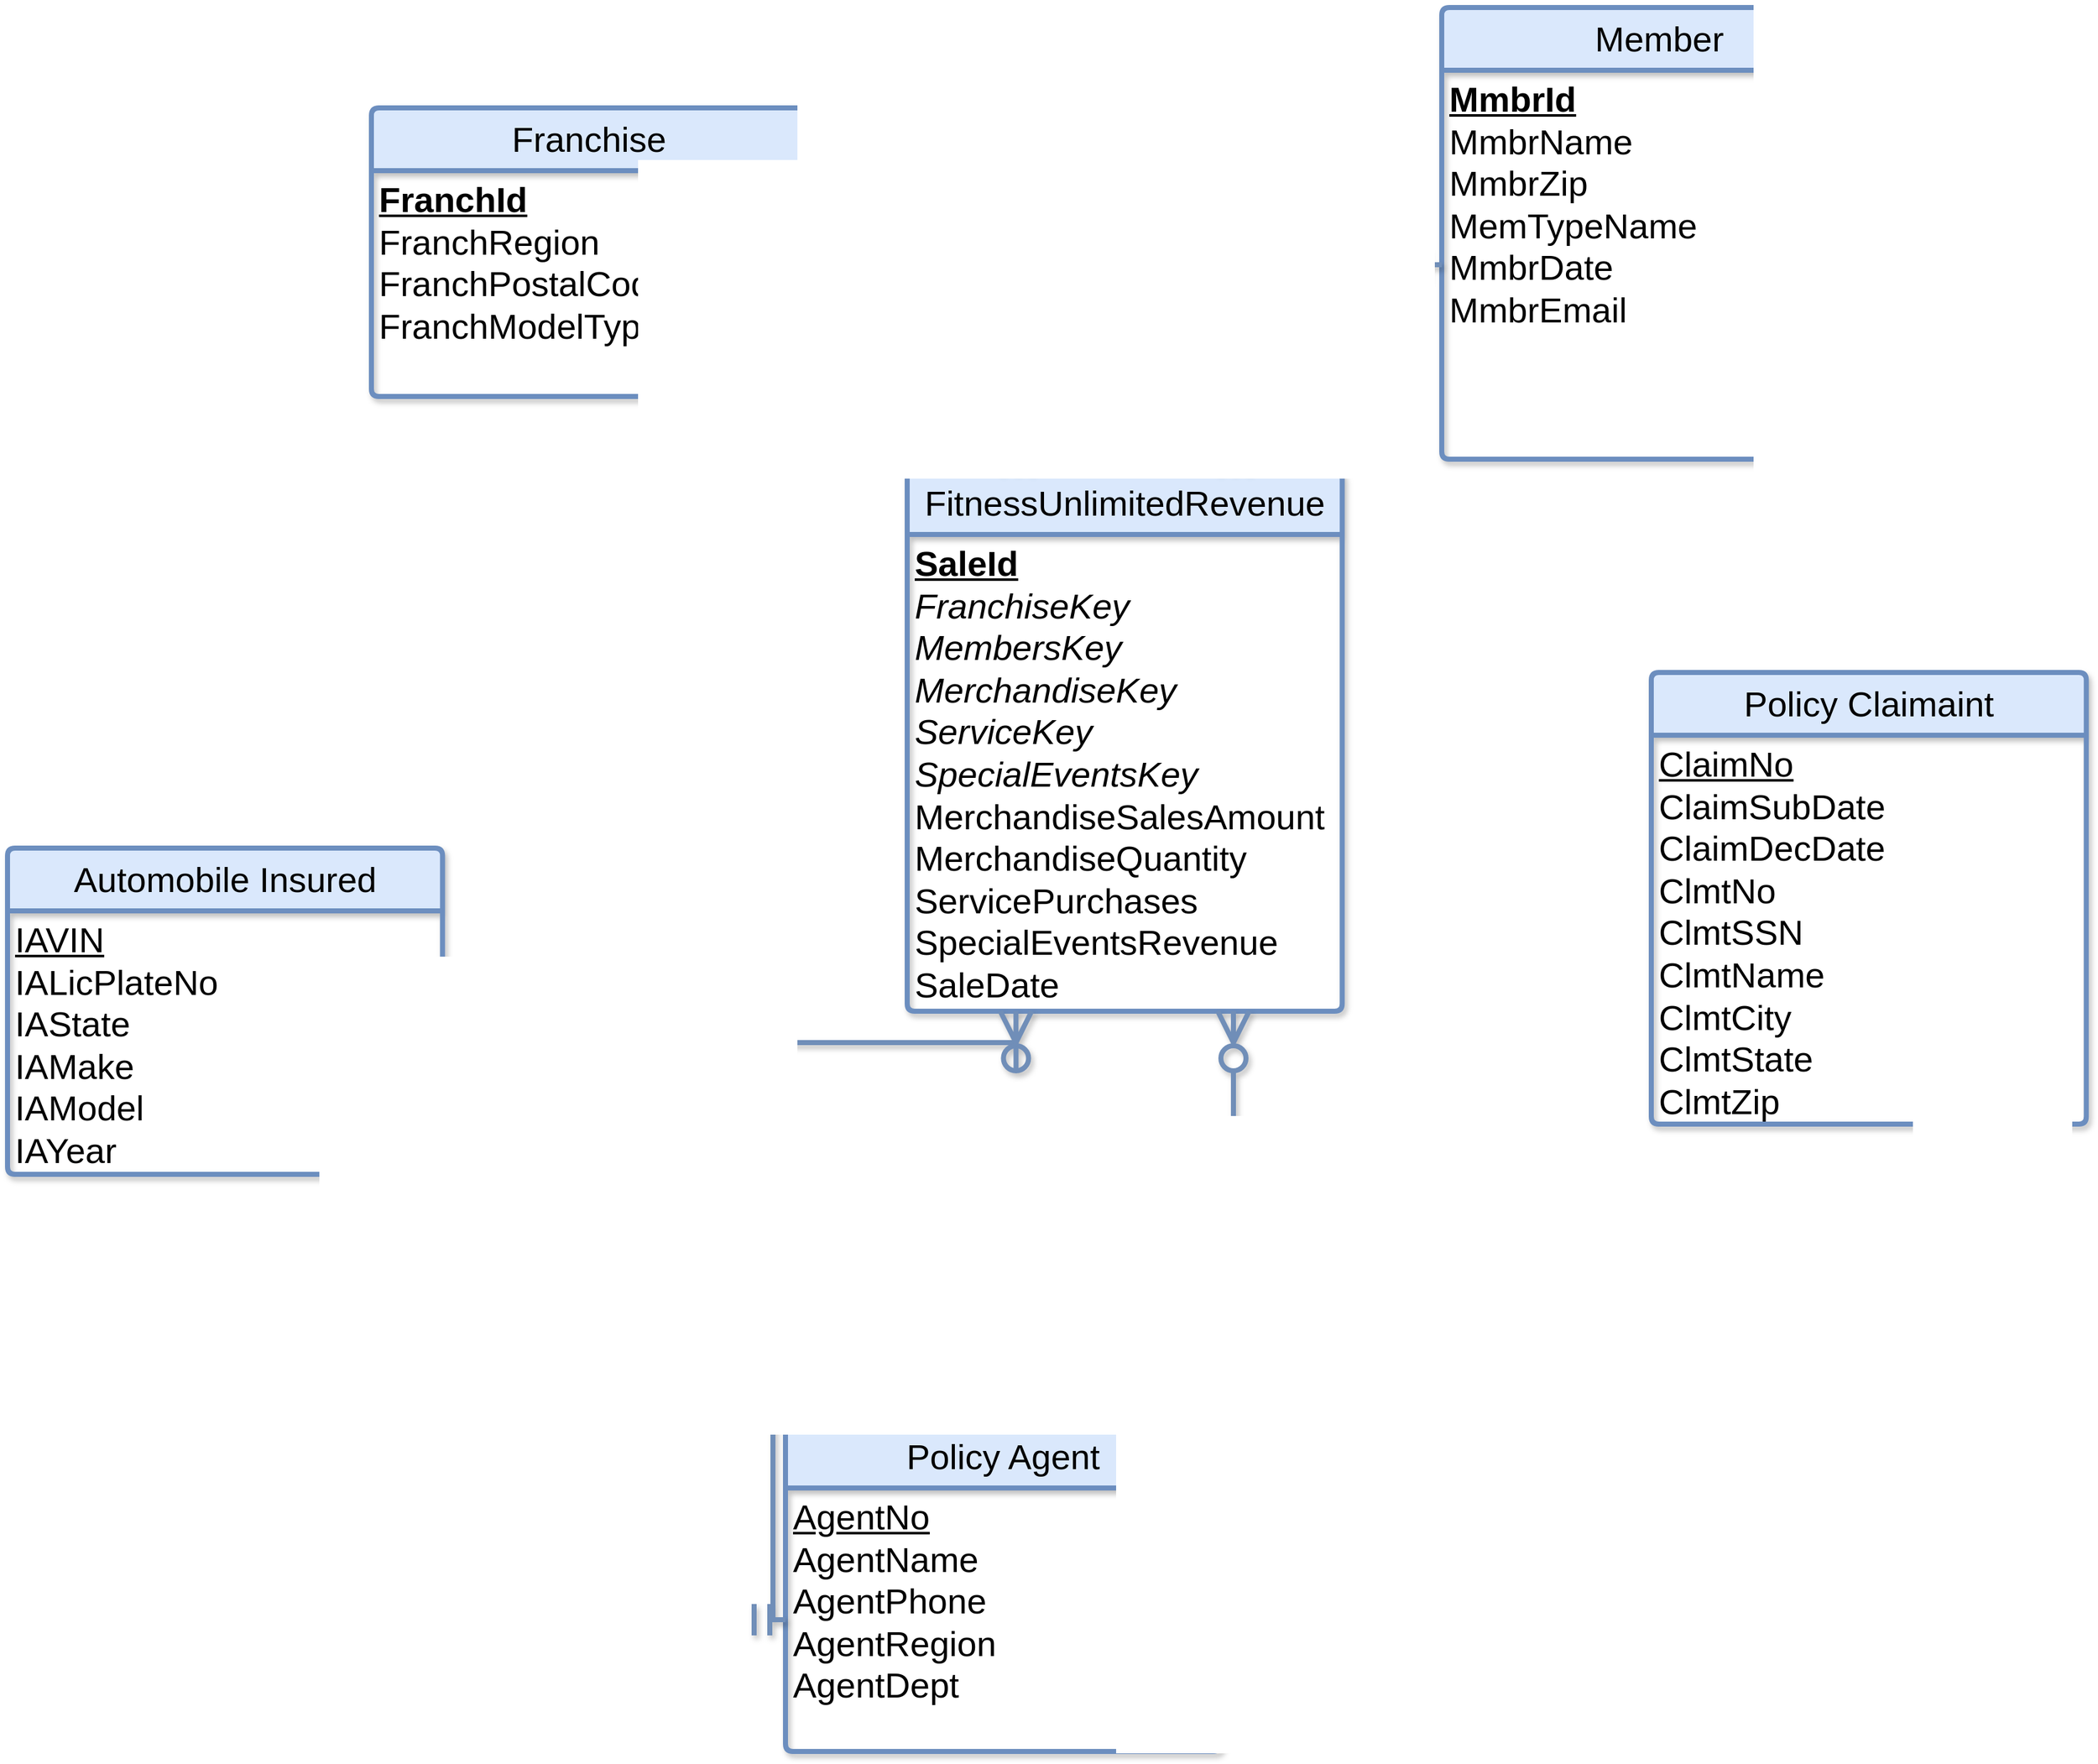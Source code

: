 <mxfile version="24.7.1" type="github">
  <diagram name="Page-1" id="iT9DaIpaGJqp6n3xvXlG">
    <mxGraphModel dx="5809" dy="1747" grid="1" gridSize="10" guides="1" tooltips="1" connect="1" arrows="1" fold="1" page="1" pageScale="1" pageWidth="1200" pageHeight="1600" math="0" shadow="0">
      <root>
        <mxCell id="0" />
        <mxCell id="1" parent="0" />
        <mxCell id="ycTeAINh5T_Rmf09A5X7-1" value="FitnessUnlimitedRevenue" style="swimlane;childLayout=stackLayout;horizontal=1;startSize=50;horizontalStack=0;rounded=1;fontSize=28;fontStyle=0;strokeWidth=4;resizeParent=0;resizeLast=1;shadow=1;dashed=0;align=center;arcSize=4;whiteSpace=wrap;html=1;fillColor=#dae8fc;strokeColor=#6c8ebf;perimeterSpacing=0;" vertex="1" parent="1">
          <mxGeometry x="427" y="490" width="346.67" height="430" as="geometry" />
        </mxCell>
        <mxCell id="ycTeAINh5T_Rmf09A5X7-2" value="&lt;div&gt;&lt;b style=&quot;&quot;&gt;&lt;u style=&quot;&quot;&gt;SaleId&lt;/u&gt;&lt;/b&gt;&lt;/div&gt;&lt;i&gt;FranchiseKey&lt;/i&gt;&lt;div&gt;&lt;i&gt;MembersKey&lt;/i&gt;&lt;i&gt;&lt;br&gt;&lt;/i&gt;&lt;div&gt;&lt;i&gt;MerchandiseKey&lt;/i&gt;&lt;/div&gt;&lt;div&gt;&lt;i&gt;ServiceKey&lt;/i&gt;&lt;/div&gt;&lt;div&gt;&lt;i&gt;SpecialEventsKey&lt;/i&gt;&lt;/div&gt;&lt;div&gt;MerchandiseSalesAmount&lt;/div&gt;&lt;div&gt;MerchandiseQuantity&lt;/div&gt;&lt;div&gt;ServicePurchases&lt;/div&gt;&lt;div&gt;SpecialEventsRevenue&lt;/div&gt;&lt;div&gt;SaleDate&lt;br&gt;&lt;div style=&quot;font-size: 27px;&quot;&gt;&lt;br&gt;&lt;/div&gt;&lt;/div&gt;&lt;/div&gt;" style="align=left;strokeColor=none;fillColor=none;spacingLeft=4;fontSize=28;verticalAlign=top;resizable=0;rotatable=0;part=1;html=1;" vertex="1" parent="ycTeAINh5T_Rmf09A5X7-1">
          <mxGeometry y="50" width="346.67" height="380" as="geometry" />
        </mxCell>
        <mxCell id="ycTeAINh5T_Rmf09A5X7-3" value="Automobile Insured" style="swimlane;childLayout=stackLayout;horizontal=1;startSize=50;horizontalStack=0;rounded=1;fontSize=28;fontStyle=0;strokeWidth=4;resizeParent=0;resizeLast=1;shadow=1;dashed=0;align=center;arcSize=4;whiteSpace=wrap;html=1;fillColor=#dae8fc;strokeColor=#6c8ebf;perimeterSpacing=0;" vertex="1" parent="1">
          <mxGeometry x="-290" y="790" width="346.67" height="260" as="geometry" />
        </mxCell>
        <mxCell id="ycTeAINh5T_Rmf09A5X7-4" value="&lt;u style=&quot;font-size: 28px;&quot;&gt;IAVIN&lt;/u&gt;&lt;div style=&quot;font-size: 28px;&quot;&gt;IALicPlateNo&lt;/div&gt;&lt;div style=&quot;font-size: 28px;&quot;&gt;IAState&lt;/div&gt;&lt;div style=&quot;font-size: 28px;&quot;&gt;IAMake&lt;/div&gt;&lt;div style=&quot;font-size: 28px;&quot;&gt;IAModel&lt;/div&gt;&lt;div style=&quot;font-size: 28px;&quot;&gt;IAYear&lt;/div&gt;&lt;div style=&quot;font-size: 28px;&quot;&gt;&lt;br style=&quot;font-size: 28px;&quot;&gt;&lt;/div&gt;" style="align=left;strokeColor=none;fillColor=none;spacingLeft=4;fontSize=28;verticalAlign=top;resizable=0;rotatable=0;part=1;html=1;" vertex="1" parent="ycTeAINh5T_Rmf09A5X7-3">
          <mxGeometry y="50" width="346.67" height="210" as="geometry" />
        </mxCell>
        <mxCell id="ycTeAINh5T_Rmf09A5X7-5" value="Policy Agent" style="swimlane;childLayout=stackLayout;horizontal=1;startSize=50;horizontalStack=0;rounded=1;fontSize=28;fontStyle=0;strokeWidth=4;resizeParent=0;resizeLast=1;shadow=1;dashed=0;align=center;arcSize=4;whiteSpace=wrap;html=1;fillColor=#dae8fc;strokeColor=#6c8ebf;perimeterSpacing=0;" vertex="1" parent="1">
          <mxGeometry x="330" y="1250" width="346.67" height="260" as="geometry" />
        </mxCell>
        <mxCell id="ycTeAINh5T_Rmf09A5X7-6" value="&lt;u style=&quot;font-size: 28px;&quot;&gt;AgentNo&lt;/u&gt;&lt;div style=&quot;font-size: 28px;&quot;&gt;AgentName&lt;/div&gt;&lt;div style=&quot;font-size: 28px;&quot;&gt;AgentPhone&lt;/div&gt;&lt;div style=&quot;font-size: 28px;&quot;&gt;AgentRegion&lt;/div&gt;&lt;div style=&quot;font-size: 28px;&quot;&gt;AgentDept&lt;/div&gt;&lt;div style=&quot;font-size: 28px;&quot;&gt;&lt;br style=&quot;font-size: 28px;&quot;&gt;&lt;/div&gt;" style="align=left;strokeColor=none;fillColor=none;spacingLeft=4;fontSize=28;verticalAlign=top;resizable=0;rotatable=0;part=1;html=1;" vertex="1" parent="ycTeAINh5T_Rmf09A5X7-5">
          <mxGeometry y="50" width="346.67" height="210" as="geometry" />
        </mxCell>
        <mxCell id="ycTeAINh5T_Rmf09A5X7-7" value="Franchise" style="swimlane;childLayout=stackLayout;horizontal=1;startSize=50;horizontalStack=0;rounded=1;fontSize=28;fontStyle=0;strokeWidth=4;resizeParent=0;resizeLast=1;shadow=1;dashed=0;align=center;arcSize=4;whiteSpace=wrap;html=1;fillColor=#dae8fc;strokeColor=#6c8ebf;perimeterSpacing=0;fillStyle=auto;labelBackgroundColor=none;labelBorderColor=none;" vertex="1" parent="1">
          <mxGeometry y="200" width="346.67" height="230" as="geometry" />
        </mxCell>
        <mxCell id="ycTeAINh5T_Rmf09A5X7-8" value="&lt;u style=&quot;font-size: 28px;&quot;&gt;&lt;b&gt;FranchId&lt;/b&gt;&lt;/u&gt;&lt;div style=&quot;font-size: 28px;&quot;&gt;FranchRegion&lt;/div&gt;&lt;div style=&quot;font-size: 28px;&quot;&gt;FranchPostalCode&lt;/div&gt;&lt;div style=&quot;font-size: 28px;&quot;&gt;FranchModelType&lt;/div&gt;&lt;div style=&quot;font-size: 28px;&quot;&gt;&lt;br&gt;&lt;/div&gt;&lt;div style=&quot;font-size: 28px;&quot;&gt;&lt;br style=&quot;font-size: 28px;&quot;&gt;&lt;/div&gt;" style="align=left;strokeColor=none;fillColor=none;spacingLeft=4;fontSize=28;verticalAlign=top;resizable=0;rotatable=0;part=1;html=1;" vertex="1" parent="ycTeAINh5T_Rmf09A5X7-7">
          <mxGeometry y="50" width="346.67" height="180" as="geometry" />
        </mxCell>
        <mxCell id="ycTeAINh5T_Rmf09A5X7-9" value="Member" style="swimlane;childLayout=stackLayout;horizontal=1;startSize=50;horizontalStack=0;rounded=1;fontSize=28;fontStyle=0;strokeWidth=4;resizeParent=0;resizeLast=1;shadow=1;dashed=0;align=center;arcSize=4;whiteSpace=wrap;html=1;fillColor=#dae8fc;strokeColor=#6c8ebf;perimeterSpacing=0;" vertex="1" parent="1">
          <mxGeometry x="853" y="120" width="346.67" height="360" as="geometry" />
        </mxCell>
        <mxCell id="ycTeAINh5T_Rmf09A5X7-10" value="&lt;b&gt;&lt;u&gt;MmbrId&lt;/u&gt;&lt;/b&gt;&lt;br&gt;&lt;div style=&quot;font-size: 28px;&quot;&gt;MmbrName&lt;/div&gt;&lt;div style=&quot;font-size: 28px;&quot;&gt;MmbrZip&lt;/div&gt;&lt;div style=&quot;font-size: 28px;&quot;&gt;MemTypeName&lt;/div&gt;&lt;div style=&quot;font-size: 28px;&quot;&gt;MmbrDate&lt;/div&gt;&lt;div style=&quot;font-size: 28px;&quot;&gt;MmbrEmail&lt;/div&gt;&lt;div style=&quot;font-size: 28px;&quot;&gt;&lt;br style=&quot;font-size: 28px;&quot;&gt;&lt;/div&gt;" style="align=left;strokeColor=none;fillColor=none;spacingLeft=4;fontSize=28;verticalAlign=top;resizable=0;rotatable=0;part=1;html=1;" vertex="1" parent="ycTeAINh5T_Rmf09A5X7-9">
          <mxGeometry y="50" width="346.67" height="310" as="geometry" />
        </mxCell>
        <mxCell id="ycTeAINh5T_Rmf09A5X7-11" value="" style="edgeStyle=orthogonalEdgeStyle;fontSize=12;html=1;endArrow=ERmandOne;startArrow=ERzeroToMany;rounded=0;strokeWidth=4;strokeColor=#708eb8;startFill=0;entryX=0;entryY=0.5;entryDx=0;entryDy=0;exitX=0.75;exitY=0;exitDx=0;exitDy=0;endSize=20;startSize=20;shadow=1;" edge="1" parent="1" source="ycTeAINh5T_Rmf09A5X7-1" target="ycTeAINh5T_Rmf09A5X7-10">
          <mxGeometry width="100" height="100" relative="1" as="geometry">
            <mxPoint x="640" y="410" as="sourcePoint" />
            <mxPoint x="740" y="310" as="targetPoint" />
          </mxGeometry>
        </mxCell>
        <mxCell id="ycTeAINh5T_Rmf09A5X7-12" value="" style="edgeStyle=orthogonalEdgeStyle;fontSize=12;html=1;endArrow=ERzeroToMany;startArrow=ERmandOne;rounded=0;strokeWidth=4;strokeColor=#708eb8;startFill=0;entryX=0.25;entryY=1;entryDx=0;entryDy=0;exitX=1;exitY=0.5;exitDx=0;exitDy=0;endSize=20;startSize=20;endFill=0;shadow=1;" edge="1" parent="1" source="ycTeAINh5T_Rmf09A5X7-4" target="ycTeAINh5T_Rmf09A5X7-2">
          <mxGeometry width="100" height="100" relative="1" as="geometry">
            <mxPoint x="180" y="815" as="sourcePoint" />
            <mxPoint x="267" y="540" as="targetPoint" />
          </mxGeometry>
        </mxCell>
        <mxCell id="ycTeAINh5T_Rmf09A5X7-13" value="" style="edgeStyle=orthogonalEdgeStyle;fontSize=12;html=1;endArrow=ERmandOne;startArrow=ERzeroToMany;rounded=0;strokeWidth=4;strokeColor=#708eb8;startFill=0;entryX=0;entryY=0.5;entryDx=0;entryDy=0;exitX=0.75;exitY=1;exitDx=0;exitDy=0;endSize=20;startSize=20;shadow=1;" edge="1" parent="1" source="ycTeAINh5T_Rmf09A5X7-2" target="ycTeAINh5T_Rmf09A5X7-6">
          <mxGeometry width="100" height="100" relative="1" as="geometry">
            <mxPoint x="1020" y="800" as="sourcePoint" />
            <mxPoint x="1107" y="525" as="targetPoint" />
          </mxGeometry>
        </mxCell>
        <mxCell id="ycTeAINh5T_Rmf09A5X7-14" value="" style="edgeStyle=orthogonalEdgeStyle;fontSize=12;html=1;endArrow=ERmandOne;startArrow=ERzeroToMany;rounded=0;strokeWidth=4;strokeColor=#708eb8;startFill=0;entryX=1;entryY=0.421;entryDx=0;entryDy=0;exitX=0.25;exitY=0;exitDx=0;exitDy=0;endSize=20;startSize=20;entryPerimeter=0;shadow=1;" edge="1" parent="1" source="ycTeAINh5T_Rmf09A5X7-1" target="ycTeAINh5T_Rmf09A5X7-8">
          <mxGeometry width="100" height="100" relative="1" as="geometry">
            <mxPoint x="400" y="455" as="sourcePoint" />
            <mxPoint x="487" y="180" as="targetPoint" />
          </mxGeometry>
        </mxCell>
        <mxCell id="ycTeAINh5T_Rmf09A5X7-15" value="Policy Claimaint" style="swimlane;childLayout=stackLayout;horizontal=1;startSize=50;horizontalStack=0;rounded=1;fontSize=28;fontStyle=0;strokeWidth=4;resizeParent=0;resizeLast=1;shadow=1;dashed=0;align=center;arcSize=4;whiteSpace=wrap;html=1;fillColor=#dae8fc;strokeColor=#6c8ebf;perimeterSpacing=0;" vertex="1" parent="1">
          <mxGeometry x="1020" y="650" width="346.67" height="360" as="geometry" />
        </mxCell>
        <mxCell id="ycTeAINh5T_Rmf09A5X7-16" value="&lt;u style=&quot;font-size: 28px;&quot;&gt;ClaimNo&lt;/u&gt;&lt;div style=&quot;font-size: 28px;&quot;&gt;ClaimSubDate&lt;/div&gt;&lt;div style=&quot;font-size: 28px;&quot;&gt;ClaimDecDate&lt;/div&gt;&lt;div style=&quot;font-size: 28px;&quot;&gt;ClmtNo&lt;/div&gt;&lt;div style=&quot;font-size: 28px;&quot;&gt;ClmtSSN&lt;/div&gt;&lt;div style=&quot;font-size: 28px;&quot;&gt;ClmtName&lt;/div&gt;&lt;div style=&quot;font-size: 28px;&quot;&gt;ClmtCity&lt;/div&gt;&lt;div style=&quot;font-size: 28px;&quot;&gt;ClmtState&lt;/div&gt;&lt;div style=&quot;font-size: 28px;&quot;&gt;ClmtZip&lt;/div&gt;&lt;div style=&quot;font-size: 28px;&quot;&gt;&lt;br style=&quot;font-size: 28px;&quot;&gt;&lt;/div&gt;" style="align=left;strokeColor=none;fillColor=none;spacingLeft=4;fontSize=28;verticalAlign=top;resizable=0;rotatable=0;part=1;html=1;" vertex="1" parent="ycTeAINh5T_Rmf09A5X7-15">
          <mxGeometry y="50" width="346.67" height="310" as="geometry" />
        </mxCell>
      </root>
    </mxGraphModel>
  </diagram>
</mxfile>
